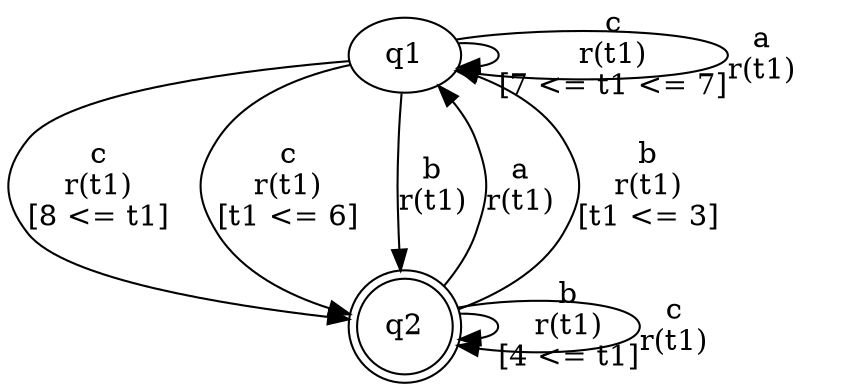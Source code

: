 digraph "tests_1/test11/solution202/solution" {
	q1[label=q1]
	q2[label=q2 shape=doublecircle]
	q1 -> q2[label="c\nr(t1)\n[8 <= t1]"]
	q2 -> q1[label="a\nr(t1)\n"]
	q2 -> q1[label="b\nr(t1)\n[t1 <= 3]"]
	q2 -> q2[label="b\nr(t1)\n[4 <= t1]"]
	q2 -> q2[label="c\nr(t1)\n"]
	q1 -> q2[label="c\nr(t1)\n[t1 <= 6]"]
	q1 -> q1[label="c\nr(t1)\n[7 <= t1 <= 7]"]
	q1 -> q2[label="b\nr(t1)\n"]
	q1 -> q1[label="a\nr(t1)\n"]
}
